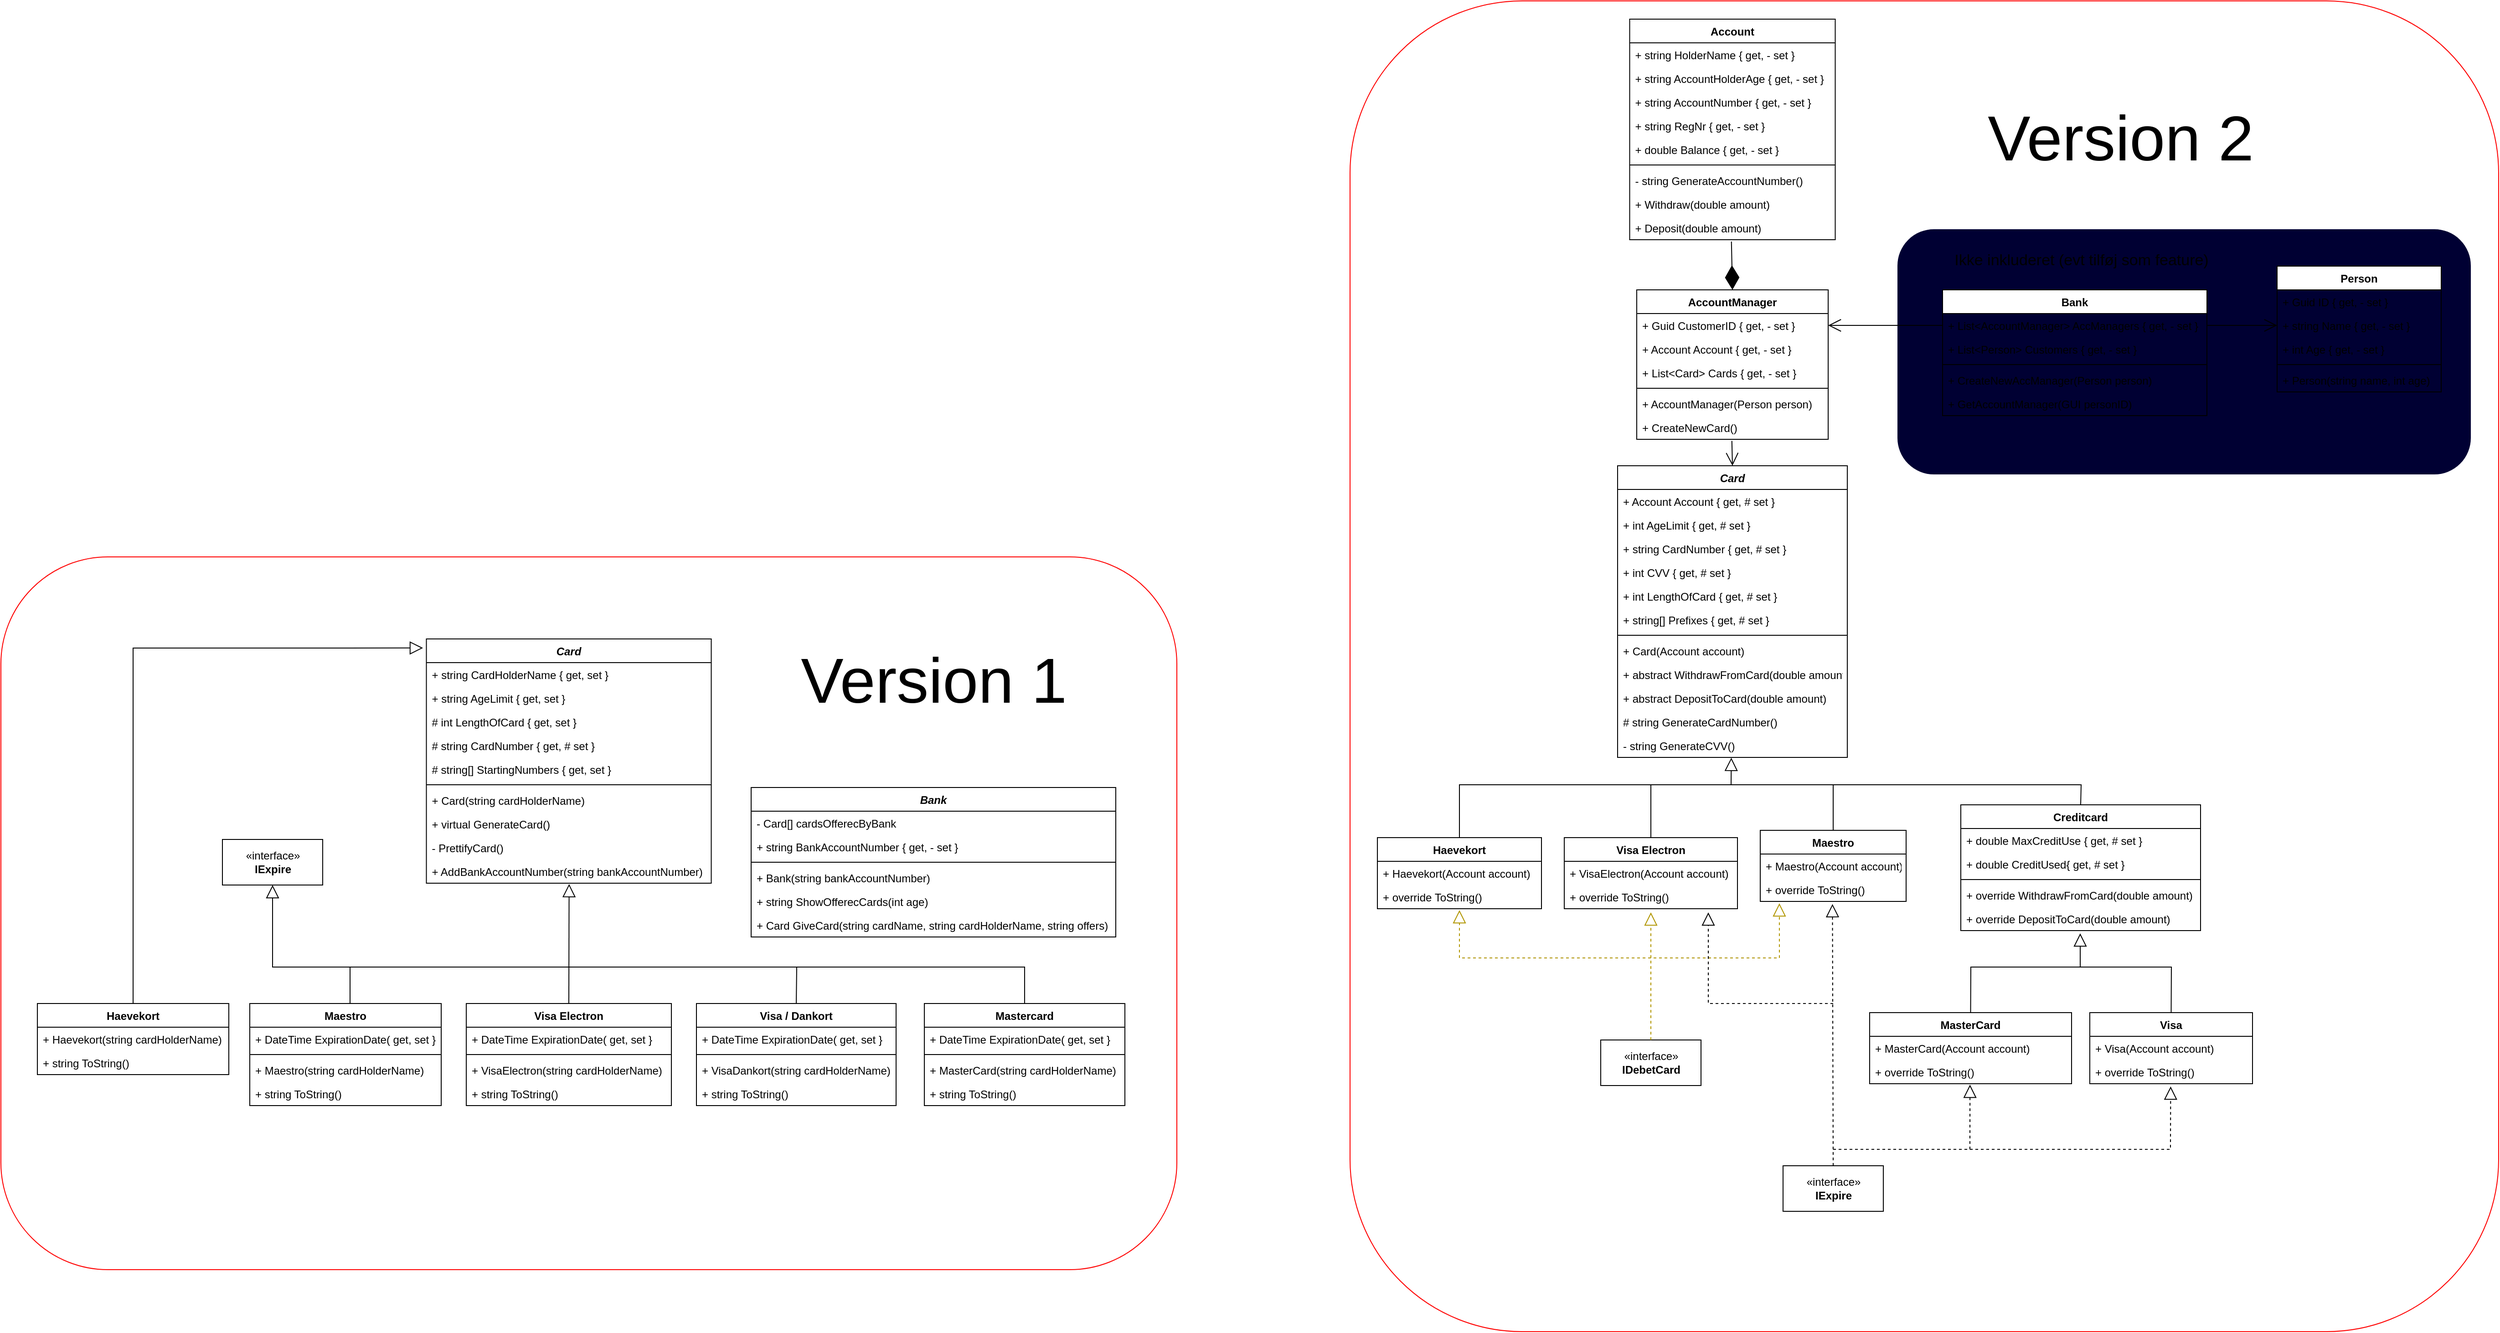 <mxfile version="15.8.7" type="device"><diagram id="qdO1Q-nCnVZaLCbtQlmv" name="Side-1"><mxGraphModel dx="1745" dy="1990" grid="1" gridSize="10" guides="1" tooltips="1" connect="1" arrows="1" fold="1" page="1" pageScale="1" pageWidth="827" pageHeight="1169" math="0" shadow="0"><root><mxCell id="0"/><mxCell id="1" parent="0"/><mxCell id="SiOH7HTJ4PQKirF2vY0I-71" value="" style="rounded=1;whiteSpace=wrap;html=1;fontSize=70;strokeColor=#FF0000;gradientColor=none;" parent="1" vertex="1"><mxGeometry x="-440" y="140" width="1290" height="782" as="geometry"/></mxCell><mxCell id="SiOH7HTJ4PQKirF2vY0I-69" value="" style="rounded=1;whiteSpace=wrap;html=1;strokeColor=#FF0000;" parent="1" vertex="1"><mxGeometry x="1040" y="-470" width="1260" height="1460" as="geometry"/></mxCell><mxCell id="SiOH7HTJ4PQKirF2vY0I-73" value="" style="rounded=1;whiteSpace=wrap;html=1;fontSize=70;strokeColor=#FFFFFF;gradientColor=none;fillColor=#000033;" parent="1" vertex="1"><mxGeometry x="1640" y="-220" width="630" height="270" as="geometry"/></mxCell><mxCell id="OU85OwIQrPigCDVQp7BB-1" value="Card" style="swimlane;fontStyle=3;align=center;verticalAlign=top;childLayout=stackLayout;horizontal=1;startSize=26;horizontalStack=0;resizeParent=1;resizeParentMax=0;resizeLast=0;collapsible=1;marginBottom=0;" parent="1" vertex="1"><mxGeometry x="26.75" y="230" width="312.5" height="268" as="geometry"/></mxCell><mxCell id="OU85OwIQrPigCDVQp7BB-2" value="+ string CardHolderName { get, set }" style="text;strokeColor=none;fillColor=none;align=left;verticalAlign=top;spacingLeft=4;spacingRight=4;overflow=hidden;rotatable=0;points=[[0,0.5],[1,0.5]];portConstraint=eastwest;" parent="OU85OwIQrPigCDVQp7BB-1" vertex="1"><mxGeometry y="26" width="312.5" height="26" as="geometry"/></mxCell><mxCell id="OU85OwIQrPigCDVQp7BB-47" value="+ string AgeLimit { get, set }" style="text;strokeColor=none;fillColor=none;align=left;verticalAlign=top;spacingLeft=4;spacingRight=4;overflow=hidden;rotatable=0;points=[[0,0.5],[1,0.5]];portConstraint=eastwest;" parent="OU85OwIQrPigCDVQp7BB-1" vertex="1"><mxGeometry y="52" width="312.5" height="26" as="geometry"/></mxCell><mxCell id="OU85OwIQrPigCDVQp7BB-48" value="# int LengthOfCard { get, set }" style="text;strokeColor=none;fillColor=none;align=left;verticalAlign=top;spacingLeft=4;spacingRight=4;overflow=hidden;rotatable=0;points=[[0,0.5],[1,0.5]];portConstraint=eastwest;" parent="OU85OwIQrPigCDVQp7BB-1" vertex="1"><mxGeometry y="78" width="312.5" height="26" as="geometry"/></mxCell><mxCell id="OU85OwIQrPigCDVQp7BB-53" value="# string CardNumber { get, # set }" style="text;strokeColor=none;fillColor=none;align=left;verticalAlign=top;spacingLeft=4;spacingRight=4;overflow=hidden;rotatable=0;points=[[0,0.5],[1,0.5]];portConstraint=eastwest;" parent="OU85OwIQrPigCDVQp7BB-1" vertex="1"><mxGeometry y="104" width="312.5" height="26" as="geometry"/></mxCell><mxCell id="OU85OwIQrPigCDVQp7BB-51" value="# string[] StartingNumbers { get, set }" style="text;strokeColor=none;fillColor=none;align=left;verticalAlign=top;spacingLeft=4;spacingRight=4;overflow=hidden;rotatable=0;points=[[0,0.5],[1,0.5]];portConstraint=eastwest;" parent="OU85OwIQrPigCDVQp7BB-1" vertex="1"><mxGeometry y="130" width="312.5" height="26" as="geometry"/></mxCell><mxCell id="OU85OwIQrPigCDVQp7BB-3" value="" style="line;strokeWidth=1;fillColor=none;align=left;verticalAlign=middle;spacingTop=-1;spacingLeft=3;spacingRight=3;rotatable=0;labelPosition=right;points=[];portConstraint=eastwest;" parent="OU85OwIQrPigCDVQp7BB-1" vertex="1"><mxGeometry y="156" width="312.5" height="8" as="geometry"/></mxCell><mxCell id="OU85OwIQrPigCDVQp7BB-4" value="+ Card(string cardHolderName)" style="text;strokeColor=none;fillColor=none;align=left;verticalAlign=top;spacingLeft=4;spacingRight=4;overflow=hidden;rotatable=0;points=[[0,0.5],[1,0.5]];portConstraint=eastwest;" parent="OU85OwIQrPigCDVQp7BB-1" vertex="1"><mxGeometry y="164" width="312.5" height="26" as="geometry"/></mxCell><mxCell id="OU85OwIQrPigCDVQp7BB-54" value="+ virtual GenerateCard()" style="text;strokeColor=none;fillColor=none;align=left;verticalAlign=top;spacingLeft=4;spacingRight=4;overflow=hidden;rotatable=0;points=[[0,0.5],[1,0.5]];portConstraint=eastwest;" parent="OU85OwIQrPigCDVQp7BB-1" vertex="1"><mxGeometry y="190" width="312.5" height="26" as="geometry"/></mxCell><mxCell id="OU85OwIQrPigCDVQp7BB-55" value="- PrettifyCard()" style="text;strokeColor=none;fillColor=none;align=left;verticalAlign=top;spacingLeft=4;spacingRight=4;overflow=hidden;rotatable=0;points=[[0,0.5],[1,0.5]];portConstraint=eastwest;" parent="OU85OwIQrPigCDVQp7BB-1" vertex="1"><mxGeometry y="216" width="312.5" height="26" as="geometry"/></mxCell><mxCell id="OU85OwIQrPigCDVQp7BB-56" value="+ AddBankAccountNumber(string bankAccountNumber)" style="text;strokeColor=none;fillColor=none;align=left;verticalAlign=top;spacingLeft=4;spacingRight=4;overflow=hidden;rotatable=0;points=[[0,0.5],[1,0.5]];portConstraint=eastwest;" parent="OU85OwIQrPigCDVQp7BB-1" vertex="1"><mxGeometry y="242" width="312.5" height="26" as="geometry"/></mxCell><mxCell id="OU85OwIQrPigCDVQp7BB-5" value="Haevekort" style="swimlane;fontStyle=1;align=center;verticalAlign=top;childLayout=stackLayout;horizontal=1;startSize=26;horizontalStack=0;resizeParent=1;resizeParentMax=0;resizeLast=0;collapsible=1;marginBottom=0;" parent="1" vertex="1"><mxGeometry x="-400" y="630" width="210" height="78" as="geometry"/></mxCell><mxCell id="LTgQkAbjufTSOqkpQD_3-2" value="+ Haevekort(string cardHolderName)" style="text;strokeColor=none;fillColor=none;align=left;verticalAlign=top;spacingLeft=4;spacingRight=4;overflow=hidden;rotatable=0;points=[[0,0.5],[1,0.5]];portConstraint=eastwest;" parent="OU85OwIQrPigCDVQp7BB-5" vertex="1"><mxGeometry y="26" width="210" height="26" as="geometry"/></mxCell><mxCell id="OU85OwIQrPigCDVQp7BB-8" value="+ string ToString()" style="text;strokeColor=none;fillColor=none;align=left;verticalAlign=top;spacingLeft=4;spacingRight=4;overflow=hidden;rotatable=0;points=[[0,0.5],[1,0.5]];portConstraint=eastwest;" parent="OU85OwIQrPigCDVQp7BB-5" vertex="1"><mxGeometry y="52" width="210" height="26" as="geometry"/></mxCell><mxCell id="OU85OwIQrPigCDVQp7BB-9" value="Maestro" style="swimlane;fontStyle=1;align=center;verticalAlign=top;childLayout=stackLayout;horizontal=1;startSize=26;horizontalStack=0;resizeParent=1;resizeParentMax=0;resizeLast=0;collapsible=1;marginBottom=0;" parent="1" vertex="1"><mxGeometry x="-167" y="630" width="210" height="112" as="geometry"/></mxCell><mxCell id="OU85OwIQrPigCDVQp7BB-10" value="+ DateTime ExpirationDate( get, set }" style="text;strokeColor=none;fillColor=none;align=left;verticalAlign=top;spacingLeft=4;spacingRight=4;overflow=hidden;rotatable=0;points=[[0,0.5],[1,0.5]];portConstraint=eastwest;" parent="OU85OwIQrPigCDVQp7BB-9" vertex="1"><mxGeometry y="26" width="210" height="26" as="geometry"/></mxCell><mxCell id="OU85OwIQrPigCDVQp7BB-11" value="" style="line;strokeWidth=1;fillColor=none;align=left;verticalAlign=middle;spacingTop=-1;spacingLeft=3;spacingRight=3;rotatable=0;labelPosition=right;points=[];portConstraint=eastwest;" parent="OU85OwIQrPigCDVQp7BB-9" vertex="1"><mxGeometry y="52" width="210" height="8" as="geometry"/></mxCell><mxCell id="OU85OwIQrPigCDVQp7BB-12" value="+ Maestro(string cardHolderName)" style="text;strokeColor=none;fillColor=none;align=left;verticalAlign=top;spacingLeft=4;spacingRight=4;overflow=hidden;rotatable=0;points=[[0,0.5],[1,0.5]];portConstraint=eastwest;" parent="OU85OwIQrPigCDVQp7BB-9" vertex="1"><mxGeometry y="60" width="210" height="26" as="geometry"/></mxCell><mxCell id="LTgQkAbjufTSOqkpQD_3-11" value="+ string ToString()" style="text;strokeColor=none;fillColor=none;align=left;verticalAlign=top;spacingLeft=4;spacingRight=4;overflow=hidden;rotatable=0;points=[[0,0.5],[1,0.5]];portConstraint=eastwest;" parent="OU85OwIQrPigCDVQp7BB-9" vertex="1"><mxGeometry y="86" width="210" height="26" as="geometry"/></mxCell><mxCell id="OU85OwIQrPigCDVQp7BB-13" value="Visa Electron" style="swimlane;fontStyle=1;align=center;verticalAlign=top;childLayout=stackLayout;horizontal=1;startSize=26;horizontalStack=0;resizeParent=1;resizeParentMax=0;resizeLast=0;collapsible=1;marginBottom=0;" parent="1" vertex="1"><mxGeometry x="70.5" y="630" width="225" height="112" as="geometry"/></mxCell><mxCell id="OU85OwIQrPigCDVQp7BB-14" value="+ DateTime ExpirationDate( get, set }" style="text;strokeColor=none;fillColor=none;align=left;verticalAlign=top;spacingLeft=4;spacingRight=4;overflow=hidden;rotatable=0;points=[[0,0.5],[1,0.5]];portConstraint=eastwest;" parent="OU85OwIQrPigCDVQp7BB-13" vertex="1"><mxGeometry y="26" width="225" height="26" as="geometry"/></mxCell><mxCell id="OU85OwIQrPigCDVQp7BB-15" value="" style="line;strokeWidth=1;fillColor=none;align=left;verticalAlign=middle;spacingTop=-1;spacingLeft=3;spacingRight=3;rotatable=0;labelPosition=right;points=[];portConstraint=eastwest;" parent="OU85OwIQrPigCDVQp7BB-13" vertex="1"><mxGeometry y="52" width="225" height="8" as="geometry"/></mxCell><mxCell id="OU85OwIQrPigCDVQp7BB-16" value="+ VisaElectron(string cardHolderName)" style="text;strokeColor=none;fillColor=none;align=left;verticalAlign=top;spacingLeft=4;spacingRight=4;overflow=hidden;rotatable=0;points=[[0,0.5],[1,0.5]];portConstraint=eastwest;" parent="OU85OwIQrPigCDVQp7BB-13" vertex="1"><mxGeometry y="60" width="225" height="26" as="geometry"/></mxCell><mxCell id="LTgQkAbjufTSOqkpQD_3-13" value="+ string ToString()" style="text;strokeColor=none;fillColor=none;align=left;verticalAlign=top;spacingLeft=4;spacingRight=4;overflow=hidden;rotatable=0;points=[[0,0.5],[1,0.5]];portConstraint=eastwest;" parent="OU85OwIQrPigCDVQp7BB-13" vertex="1"><mxGeometry y="86" width="225" height="26" as="geometry"/></mxCell><mxCell id="OU85OwIQrPigCDVQp7BB-17" value="Visa / Dankort" style="swimlane;fontStyle=1;align=center;verticalAlign=top;childLayout=stackLayout;horizontal=1;startSize=26;horizontalStack=0;resizeParent=1;resizeParentMax=0;resizeLast=0;collapsible=1;marginBottom=0;" parent="1" vertex="1"><mxGeometry x="323" y="630" width="219" height="112" as="geometry"/></mxCell><mxCell id="OU85OwIQrPigCDVQp7BB-18" value="+ DateTime ExpirationDate( get, set }" style="text;strokeColor=none;fillColor=none;align=left;verticalAlign=top;spacingLeft=4;spacingRight=4;overflow=hidden;rotatable=0;points=[[0,0.5],[1,0.5]];portConstraint=eastwest;" parent="OU85OwIQrPigCDVQp7BB-17" vertex="1"><mxGeometry y="26" width="219" height="26" as="geometry"/></mxCell><mxCell id="OU85OwIQrPigCDVQp7BB-19" value="" style="line;strokeWidth=1;fillColor=none;align=left;verticalAlign=middle;spacingTop=-1;spacingLeft=3;spacingRight=3;rotatable=0;labelPosition=right;points=[];portConstraint=eastwest;" parent="OU85OwIQrPigCDVQp7BB-17" vertex="1"><mxGeometry y="52" width="219" height="8" as="geometry"/></mxCell><mxCell id="OU85OwIQrPigCDVQp7BB-20" value="+ VisaDankort(string cardHolderName)" style="text;strokeColor=none;fillColor=none;align=left;verticalAlign=top;spacingLeft=4;spacingRight=4;overflow=hidden;rotatable=0;points=[[0,0.5],[1,0.5]];portConstraint=eastwest;" parent="OU85OwIQrPigCDVQp7BB-17" vertex="1"><mxGeometry y="60" width="219" height="26" as="geometry"/></mxCell><mxCell id="LTgQkAbjufTSOqkpQD_3-14" value="+ string ToString()" style="text;strokeColor=none;fillColor=none;align=left;verticalAlign=top;spacingLeft=4;spacingRight=4;overflow=hidden;rotatable=0;points=[[0,0.5],[1,0.5]];portConstraint=eastwest;" parent="OU85OwIQrPigCDVQp7BB-17" vertex="1"><mxGeometry y="86" width="219" height="26" as="geometry"/></mxCell><mxCell id="OU85OwIQrPigCDVQp7BB-21" value="Mastercard" style="swimlane;fontStyle=1;align=center;verticalAlign=top;childLayout=stackLayout;horizontal=1;startSize=26;horizontalStack=0;resizeParent=1;resizeParentMax=0;resizeLast=0;collapsible=1;marginBottom=0;" parent="1" vertex="1"><mxGeometry x="573" y="630" width="220" height="112" as="geometry"/></mxCell><mxCell id="OU85OwIQrPigCDVQp7BB-22" value="+ DateTime ExpirationDate( get, set }" style="text;strokeColor=none;fillColor=none;align=left;verticalAlign=top;spacingLeft=4;spacingRight=4;overflow=hidden;rotatable=0;points=[[0,0.5],[1,0.5]];portConstraint=eastwest;" parent="OU85OwIQrPigCDVQp7BB-21" vertex="1"><mxGeometry y="26" width="220" height="26" as="geometry"/></mxCell><mxCell id="OU85OwIQrPigCDVQp7BB-23" value="" style="line;strokeWidth=1;fillColor=none;align=left;verticalAlign=middle;spacingTop=-1;spacingLeft=3;spacingRight=3;rotatable=0;labelPosition=right;points=[];portConstraint=eastwest;" parent="OU85OwIQrPigCDVQp7BB-21" vertex="1"><mxGeometry y="52" width="220" height="8" as="geometry"/></mxCell><mxCell id="OU85OwIQrPigCDVQp7BB-24" value="+ MasterCard(string cardHolderName)" style="text;strokeColor=none;fillColor=none;align=left;verticalAlign=top;spacingLeft=4;spacingRight=4;overflow=hidden;rotatable=0;points=[[0,0.5],[1,0.5]];portConstraint=eastwest;" parent="OU85OwIQrPigCDVQp7BB-21" vertex="1"><mxGeometry y="60" width="220" height="26" as="geometry"/></mxCell><mxCell id="LTgQkAbjufTSOqkpQD_3-15" value="+ string ToString()" style="text;strokeColor=none;fillColor=none;align=left;verticalAlign=top;spacingLeft=4;spacingRight=4;overflow=hidden;rotatable=0;points=[[0,0.5],[1,0.5]];portConstraint=eastwest;" parent="OU85OwIQrPigCDVQp7BB-21" vertex="1"><mxGeometry y="86" width="220" height="26" as="geometry"/></mxCell><mxCell id="OU85OwIQrPigCDVQp7BB-26" value="" style="endArrow=block;endFill=0;endSize=12;html=1;rounded=0;entryX=0.501;entryY=1.032;entryDx=0;entryDy=0;entryPerimeter=0;exitX=0.5;exitY=0;exitDx=0;exitDy=0;" parent="1" source="OU85OwIQrPigCDVQp7BB-13" target="OU85OwIQrPigCDVQp7BB-56" edge="1"><mxGeometry width="160" relative="1" as="geometry"><mxPoint x="-277" y="590" as="sourcePoint"/><mxPoint x="-117" y="590" as="targetPoint"/></mxGeometry></mxCell><mxCell id="OU85OwIQrPigCDVQp7BB-27" value="" style="endArrow=none;html=1;rounded=0;entryX=0.5;entryY=0;entryDx=0;entryDy=0;" parent="1" target="OU85OwIQrPigCDVQp7BB-21" edge="1"><mxGeometry width="50" height="50" relative="1" as="geometry"><mxPoint x="-57" y="630" as="sourcePoint"/><mxPoint x="583" y="590" as="targetPoint"/><Array as="points"><mxPoint x="-57" y="590"/><mxPoint x="583" y="590"/><mxPoint x="683" y="590"/></Array></mxGeometry></mxCell><mxCell id="OU85OwIQrPigCDVQp7BB-29" value="" style="endArrow=none;html=1;rounded=0;exitX=0.5;exitY=0;exitDx=0;exitDy=0;" parent="1" source="OU85OwIQrPigCDVQp7BB-17" edge="1"><mxGeometry width="50" height="50" relative="1" as="geometry"><mxPoint x="424" y="600" as="sourcePoint"/><mxPoint x="433" y="590" as="targetPoint"/></mxGeometry></mxCell><mxCell id="OU85OwIQrPigCDVQp7BB-57" value="«interface»&lt;br&gt;&lt;b&gt;IExpire&lt;/b&gt;" style="html=1;" parent="1" vertex="1"><mxGeometry x="-197" y="450" width="110" height="50" as="geometry"/></mxCell><mxCell id="LTgQkAbjufTSOqkpQD_3-16" value="" style="endArrow=block;endFill=0;endSize=12;html=1;rounded=0;entryX=0.5;entryY=1;entryDx=0;entryDy=0;" parent="1" target="OU85OwIQrPigCDVQp7BB-57" edge="1"><mxGeometry width="160" relative="1" as="geometry"><mxPoint x="-57" y="590" as="sourcePoint"/><mxPoint x="-36.688" y="520.002" as="targetPoint"/><Array as="points"><mxPoint x="-142" y="590"/></Array></mxGeometry></mxCell><mxCell id="LTgQkAbjufTSOqkpQD_3-17" value="" style="endArrow=block;endFill=0;endSize=12;html=1;rounded=0;entryX=-0.012;entryY=0.037;entryDx=0;entryDy=0;entryPerimeter=0;exitX=0.5;exitY=0;exitDx=0;exitDy=0;" parent="1" source="OU85OwIQrPigCDVQp7BB-5" target="OU85OwIQrPigCDVQp7BB-1" edge="1"><mxGeometry width="160" relative="1" as="geometry"><mxPoint x="-112" y="450" as="sourcePoint"/><mxPoint x="-197" y="360" as="targetPoint"/><Array as="points"><mxPoint x="-295" y="240"/></Array></mxGeometry></mxCell><mxCell id="LTgQkAbjufTSOqkpQD_3-18" value="Bank" style="swimlane;fontStyle=3;align=center;verticalAlign=top;childLayout=stackLayout;horizontal=1;startSize=26;horizontalStack=0;resizeParent=1;resizeParentMax=0;resizeLast=0;collapsible=1;marginBottom=0;" parent="1" vertex="1"><mxGeometry x="383" y="393" width="400" height="164" as="geometry"/></mxCell><mxCell id="LTgQkAbjufTSOqkpQD_3-19" value="- Card[] cardsOfferecByBank" style="text;strokeColor=none;fillColor=none;align=left;verticalAlign=top;spacingLeft=4;spacingRight=4;overflow=hidden;rotatable=0;points=[[0,0.5],[1,0.5]];portConstraint=eastwest;" parent="LTgQkAbjufTSOqkpQD_3-18" vertex="1"><mxGeometry y="26" width="400" height="26" as="geometry"/></mxCell><mxCell id="LTgQkAbjufTSOqkpQD_3-23" value="+ string BankAccountNumber { get, - set }" style="text;strokeColor=none;fillColor=none;align=left;verticalAlign=top;spacingLeft=4;spacingRight=4;overflow=hidden;rotatable=0;points=[[0,0.5],[1,0.5]];portConstraint=eastwest;" parent="LTgQkAbjufTSOqkpQD_3-18" vertex="1"><mxGeometry y="52" width="400" height="26" as="geometry"/></mxCell><mxCell id="LTgQkAbjufTSOqkpQD_3-20" value="" style="line;strokeWidth=1;fillColor=none;align=left;verticalAlign=middle;spacingTop=-1;spacingLeft=3;spacingRight=3;rotatable=0;labelPosition=right;points=[];portConstraint=eastwest;" parent="LTgQkAbjufTSOqkpQD_3-18" vertex="1"><mxGeometry y="78" width="400" height="8" as="geometry"/></mxCell><mxCell id="LTgQkAbjufTSOqkpQD_3-21" value="+ Bank(string bankAccountNumber)" style="text;strokeColor=none;fillColor=none;align=left;verticalAlign=top;spacingLeft=4;spacingRight=4;overflow=hidden;rotatable=0;points=[[0,0.5],[1,0.5]];portConstraint=eastwest;" parent="LTgQkAbjufTSOqkpQD_3-18" vertex="1"><mxGeometry y="86" width="400" height="26" as="geometry"/></mxCell><mxCell id="LTgQkAbjufTSOqkpQD_3-26" value="+ string ShowOfferecCards(int age)" style="text;strokeColor=none;fillColor=none;align=left;verticalAlign=top;spacingLeft=4;spacingRight=4;overflow=hidden;rotatable=0;points=[[0,0.5],[1,0.5]];portConstraint=eastwest;" parent="LTgQkAbjufTSOqkpQD_3-18" vertex="1"><mxGeometry y="112" width="400" height="26" as="geometry"/></mxCell><mxCell id="LTgQkAbjufTSOqkpQD_3-27" value="+ Card GiveCard(string cardName, string cardHolderName, string offers)" style="text;strokeColor=none;fillColor=none;align=left;verticalAlign=top;spacingLeft=4;spacingRight=4;overflow=hidden;rotatable=0;points=[[0,0.5],[1,0.5]];portConstraint=eastwest;" parent="LTgQkAbjufTSOqkpQD_3-18" vertex="1"><mxGeometry y="138" width="400" height="26" as="geometry"/></mxCell><mxCell id="LTgQkAbjufTSOqkpQD_3-29" value="Account" style="swimlane;fontStyle=1;align=center;verticalAlign=top;childLayout=stackLayout;horizontal=1;startSize=26;horizontalStack=0;resizeParent=1;resizeParentMax=0;resizeLast=0;collapsible=1;marginBottom=0;" parent="1" vertex="1"><mxGeometry x="1346.75" y="-450" width="225.5" height="242" as="geometry"/></mxCell><mxCell id="LTgQkAbjufTSOqkpQD_3-30" value="+ string HolderName { get, - set }" style="text;strokeColor=none;fillColor=none;align=left;verticalAlign=top;spacingLeft=4;spacingRight=4;overflow=hidden;rotatable=0;points=[[0,0.5],[1,0.5]];portConstraint=eastwest;" parent="LTgQkAbjufTSOqkpQD_3-29" vertex="1"><mxGeometry y="26" width="225.5" height="26" as="geometry"/></mxCell><mxCell id="MLbF58fXpGInftkLVHy1-3" value="+ string AccountHolderAge { get, - set }" style="text;strokeColor=none;fillColor=none;align=left;verticalAlign=top;spacingLeft=4;spacingRight=4;overflow=hidden;rotatable=0;points=[[0,0.5],[1,0.5]];portConstraint=eastwest;" parent="LTgQkAbjufTSOqkpQD_3-29" vertex="1"><mxGeometry y="52" width="225.5" height="26" as="geometry"/></mxCell><mxCell id="SiOH7HTJ4PQKirF2vY0I-63" value="+ string AccountNumber { get, - set }" style="text;strokeColor=none;fillColor=none;align=left;verticalAlign=top;spacingLeft=4;spacingRight=4;overflow=hidden;rotatable=0;points=[[0,0.5],[1,0.5]];portConstraint=eastwest;" parent="LTgQkAbjufTSOqkpQD_3-29" vertex="1"><mxGeometry y="78" width="225.5" height="26" as="geometry"/></mxCell><mxCell id="LTgQkAbjufTSOqkpQD_3-34" value="+ string RegNr { get, - set }" style="text;strokeColor=none;fillColor=none;align=left;verticalAlign=top;spacingLeft=4;spacingRight=4;overflow=hidden;rotatable=0;points=[[0,0.5],[1,0.5]];portConstraint=eastwest;" parent="LTgQkAbjufTSOqkpQD_3-29" vertex="1"><mxGeometry y="104" width="225.5" height="26" as="geometry"/></mxCell><mxCell id="LTgQkAbjufTSOqkpQD_3-35" value="+ double Balance { get, - set }" style="text;strokeColor=none;fillColor=none;align=left;verticalAlign=top;spacingLeft=4;spacingRight=4;overflow=hidden;rotatable=0;points=[[0,0.5],[1,0.5]];portConstraint=eastwest;" parent="LTgQkAbjufTSOqkpQD_3-29" vertex="1"><mxGeometry y="130" width="225.5" height="26" as="geometry"/></mxCell><mxCell id="LTgQkAbjufTSOqkpQD_3-31" value="" style="line;strokeWidth=1;fillColor=none;align=left;verticalAlign=middle;spacingTop=-1;spacingLeft=3;spacingRight=3;rotatable=0;labelPosition=right;points=[];portConstraint=eastwest;" parent="LTgQkAbjufTSOqkpQD_3-29" vertex="1"><mxGeometry y="156" width="225.5" height="8" as="geometry"/></mxCell><mxCell id="uspViZthQBxwJprog3EL-3" value="- string GenerateAccountNumber()" style="text;strokeColor=none;fillColor=none;align=left;verticalAlign=top;spacingLeft=4;spacingRight=4;overflow=hidden;rotatable=0;points=[[0,0.5],[1,0.5]];portConstraint=eastwest;" vertex="1" parent="LTgQkAbjufTSOqkpQD_3-29"><mxGeometry y="164" width="225.5" height="26" as="geometry"/></mxCell><mxCell id="uspViZthQBxwJprog3EL-6" value="+ Withdraw(double amount)" style="text;strokeColor=none;fillColor=none;align=left;verticalAlign=top;spacingLeft=4;spacingRight=4;overflow=hidden;rotatable=0;points=[[0,0.5],[1,0.5]];portConstraint=eastwest;" vertex="1" parent="LTgQkAbjufTSOqkpQD_3-29"><mxGeometry y="190" width="225.5" height="26" as="geometry"/></mxCell><mxCell id="LTgQkAbjufTSOqkpQD_3-32" value="+ Deposit(double amount)" style="text;strokeColor=none;fillColor=none;align=left;verticalAlign=top;spacingLeft=4;spacingRight=4;overflow=hidden;rotatable=0;points=[[0,0.5],[1,0.5]];portConstraint=eastwest;" parent="LTgQkAbjufTSOqkpQD_3-29" vertex="1"><mxGeometry y="216" width="225.5" height="26" as="geometry"/></mxCell><mxCell id="LTgQkAbjufTSOqkpQD_3-36" value="AccountManager" style="swimlane;fontStyle=1;align=center;verticalAlign=top;childLayout=stackLayout;horizontal=1;startSize=26;horizontalStack=0;resizeParent=1;resizeParentMax=0;resizeLast=0;collapsible=1;marginBottom=0;" parent="1" vertex="1"><mxGeometry x="1354.5" y="-153" width="210" height="164" as="geometry"/></mxCell><mxCell id="LTgQkAbjufTSOqkpQD_3-51" value="+ Guid CustomerID { get, - set }" style="text;strokeColor=none;fillColor=none;align=left;verticalAlign=top;spacingLeft=4;spacingRight=4;overflow=hidden;rotatable=0;points=[[0,0.5],[1,0.5]];portConstraint=eastwest;" parent="LTgQkAbjufTSOqkpQD_3-36" vertex="1"><mxGeometry y="26" width="210" height="26" as="geometry"/></mxCell><mxCell id="LTgQkAbjufTSOqkpQD_3-37" value="+ Account Account { get, - set }" style="text;strokeColor=none;fillColor=none;align=left;verticalAlign=top;spacingLeft=4;spacingRight=4;overflow=hidden;rotatable=0;points=[[0,0.5],[1,0.5]];portConstraint=eastwest;" parent="LTgQkAbjufTSOqkpQD_3-36" vertex="1"><mxGeometry y="52" width="210" height="26" as="geometry"/></mxCell><mxCell id="LTgQkAbjufTSOqkpQD_3-41" value="+ List&lt;Card&gt; Cards { get, - set }" style="text;strokeColor=none;fillColor=none;align=left;verticalAlign=top;spacingLeft=4;spacingRight=4;overflow=hidden;rotatable=0;points=[[0,0.5],[1,0.5]];portConstraint=eastwest;" parent="LTgQkAbjufTSOqkpQD_3-36" vertex="1"><mxGeometry y="78" width="210" height="26" as="geometry"/></mxCell><mxCell id="LTgQkAbjufTSOqkpQD_3-38" value="" style="line;strokeWidth=1;fillColor=none;align=left;verticalAlign=middle;spacingTop=-1;spacingLeft=3;spacingRight=3;rotatable=0;labelPosition=right;points=[];portConstraint=eastwest;" parent="LTgQkAbjufTSOqkpQD_3-36" vertex="1"><mxGeometry y="104" width="210" height="8" as="geometry"/></mxCell><mxCell id="LTgQkAbjufTSOqkpQD_3-39" value="+ AccountManager(Person person)" style="text;strokeColor=none;fillColor=none;align=left;verticalAlign=top;spacingLeft=4;spacingRight=4;overflow=hidden;rotatable=0;points=[[0,0.5],[1,0.5]];portConstraint=eastwest;" parent="LTgQkAbjufTSOqkpQD_3-36" vertex="1"><mxGeometry y="112" width="210" height="26" as="geometry"/></mxCell><mxCell id="LTgQkAbjufTSOqkpQD_3-52" value="+ CreateNewCard()" style="text;strokeColor=none;fillColor=none;align=left;verticalAlign=top;spacingLeft=4;spacingRight=4;overflow=hidden;rotatable=0;points=[[0,0.5],[1,0.5]];portConstraint=eastwest;" parent="LTgQkAbjufTSOqkpQD_3-36" vertex="1"><mxGeometry y="138" width="210" height="26" as="geometry"/></mxCell><mxCell id="LTgQkAbjufTSOqkpQD_3-42" value="Person" style="swimlane;fontStyle=1;align=center;verticalAlign=top;childLayout=stackLayout;horizontal=1;startSize=26;horizontalStack=0;resizeParent=1;resizeParentMax=0;resizeLast=0;collapsible=1;marginBottom=0;" parent="1" vertex="1"><mxGeometry x="2057" y="-179" width="180" height="138" as="geometry"/></mxCell><mxCell id="LTgQkAbjufTSOqkpQD_3-43" value="+ Guid ID { get, - set }" style="text;strokeColor=none;fillColor=none;align=left;verticalAlign=top;spacingLeft=4;spacingRight=4;overflow=hidden;rotatable=0;points=[[0,0.5],[1,0.5]];portConstraint=eastwest;" parent="LTgQkAbjufTSOqkpQD_3-42" vertex="1"><mxGeometry y="26" width="180" height="26" as="geometry"/></mxCell><mxCell id="LTgQkAbjufTSOqkpQD_3-61" value="+ string Name { get, - set }" style="text;strokeColor=none;fillColor=none;align=left;verticalAlign=top;spacingLeft=4;spacingRight=4;overflow=hidden;rotatable=0;points=[[0,0.5],[1,0.5]];portConstraint=eastwest;" parent="LTgQkAbjufTSOqkpQD_3-42" vertex="1"><mxGeometry y="52" width="180" height="26" as="geometry"/></mxCell><mxCell id="LTgQkAbjufTSOqkpQD_3-62" value="+ int Age { get, - set }" style="text;strokeColor=none;fillColor=none;align=left;verticalAlign=top;spacingLeft=4;spacingRight=4;overflow=hidden;rotatable=0;points=[[0,0.5],[1,0.5]];portConstraint=eastwest;" parent="LTgQkAbjufTSOqkpQD_3-42" vertex="1"><mxGeometry y="78" width="180" height="26" as="geometry"/></mxCell><mxCell id="LTgQkAbjufTSOqkpQD_3-44" value="" style="line;strokeWidth=1;fillColor=none;align=left;verticalAlign=middle;spacingTop=-1;spacingLeft=3;spacingRight=3;rotatable=0;labelPosition=right;points=[];portConstraint=eastwest;" parent="LTgQkAbjufTSOqkpQD_3-42" vertex="1"><mxGeometry y="104" width="180" height="8" as="geometry"/></mxCell><mxCell id="LTgQkAbjufTSOqkpQD_3-45" value="+ Person(string name, int age)" style="text;strokeColor=none;fillColor=none;align=left;verticalAlign=top;spacingLeft=4;spacingRight=4;overflow=hidden;rotatable=0;points=[[0,0.5],[1,0.5]];portConstraint=eastwest;" parent="LTgQkAbjufTSOqkpQD_3-42" vertex="1"><mxGeometry y="112" width="180" height="26" as="geometry"/></mxCell><mxCell id="LTgQkAbjufTSOqkpQD_3-46" value="Bank" style="swimlane;fontStyle=1;align=center;verticalAlign=top;childLayout=stackLayout;horizontal=1;startSize=26;horizontalStack=0;resizeParent=1;resizeParentMax=0;resizeLast=0;collapsible=1;marginBottom=0;" parent="1" vertex="1"><mxGeometry x="1690" y="-153" width="290" height="138" as="geometry"/></mxCell><mxCell id="LTgQkAbjufTSOqkpQD_3-47" value="+ List&lt;AccountManager&gt; AccManagers { get, - set }" style="text;strokeColor=none;fillColor=none;align=left;verticalAlign=top;spacingLeft=4;spacingRight=4;overflow=hidden;rotatable=0;points=[[0,0.5],[1,0.5]];portConstraint=eastwest;" parent="LTgQkAbjufTSOqkpQD_3-46" vertex="1"><mxGeometry y="26" width="290" height="26" as="geometry"/></mxCell><mxCell id="SiOH7HTJ4PQKirF2vY0I-2" value="+ List&lt;Person&gt; Customers { get, - set }" style="text;strokeColor=none;fillColor=none;align=left;verticalAlign=top;spacingLeft=4;spacingRight=4;overflow=hidden;rotatable=0;points=[[0,0.5],[1,0.5]];portConstraint=eastwest;" parent="LTgQkAbjufTSOqkpQD_3-46" vertex="1"><mxGeometry y="52" width="290" height="26" as="geometry"/></mxCell><mxCell id="LTgQkAbjufTSOqkpQD_3-48" value="" style="line;strokeWidth=1;fillColor=none;align=left;verticalAlign=middle;spacingTop=-1;spacingLeft=3;spacingRight=3;rotatable=0;labelPosition=right;points=[];portConstraint=eastwest;" parent="LTgQkAbjufTSOqkpQD_3-46" vertex="1"><mxGeometry y="78" width="290" height="8" as="geometry"/></mxCell><mxCell id="LTgQkAbjufTSOqkpQD_3-49" value="+ CreateNewAccManager(Person person)" style="text;strokeColor=none;fillColor=none;align=left;verticalAlign=top;spacingLeft=4;spacingRight=4;overflow=hidden;rotatable=0;points=[[0,0.5],[1,0.5]];portConstraint=eastwest;" parent="LTgQkAbjufTSOqkpQD_3-46" vertex="1"><mxGeometry y="86" width="290" height="26" as="geometry"/></mxCell><mxCell id="LTgQkAbjufTSOqkpQD_3-60" value="+ GetAccountManager(GUI personID)" style="text;strokeColor=none;fillColor=none;align=left;verticalAlign=top;spacingLeft=4;spacingRight=4;overflow=hidden;rotatable=0;points=[[0,0.5],[1,0.5]];portConstraint=eastwest;" parent="LTgQkAbjufTSOqkpQD_3-46" vertex="1"><mxGeometry y="112" width="290" height="26" as="geometry"/></mxCell><mxCell id="LTgQkAbjufTSOqkpQD_3-55" value="" style="endArrow=diamondThin;endFill=1;endSize=24;html=1;rounded=0;entryX=0.5;entryY=0;entryDx=0;entryDy=0;exitX=0.495;exitY=1.077;exitDx=0;exitDy=0;exitPerimeter=0;" parent="1" source="LTgQkAbjufTSOqkpQD_3-32" target="LTgQkAbjufTSOqkpQD_3-36" edge="1"><mxGeometry width="160" relative="1" as="geometry"><mxPoint x="1460" y="-230" as="sourcePoint"/><mxPoint x="1517" y="-190" as="targetPoint"/></mxGeometry></mxCell><mxCell id="F8uHsYD3L3N89Sm515Ra-1" value="" style="endArrow=open;endFill=1;endSize=12;html=1;rounded=0;entryX=0;entryY=0.5;entryDx=0;entryDy=0;exitX=1;exitY=0.5;exitDx=0;exitDy=0;" parent="1" source="LTgQkAbjufTSOqkpQD_3-47" target="LTgQkAbjufTSOqkpQD_3-61" edge="1"><mxGeometry width="160" relative="1" as="geometry"><mxPoint x="1807" y="-10" as="sourcePoint"/><mxPoint x="1967" y="-10" as="targetPoint"/></mxGeometry></mxCell><mxCell id="F8uHsYD3L3N89Sm515Ra-2" value="" style="endArrow=open;endFill=1;endSize=12;html=1;rounded=0;exitX=0;exitY=0.5;exitDx=0;exitDy=0;entryX=1;entryY=0.5;entryDx=0;entryDy=0;" parent="1" source="LTgQkAbjufTSOqkpQD_3-47" target="LTgQkAbjufTSOqkpQD_3-51" edge="1"><mxGeometry width="160" relative="1" as="geometry"><mxPoint x="1597" y="120" as="sourcePoint"/><mxPoint x="1757" y="120" as="targetPoint"/></mxGeometry></mxCell><mxCell id="F8uHsYD3L3N89Sm515Ra-3" value="Card" style="swimlane;fontStyle=3;align=center;verticalAlign=top;childLayout=stackLayout;horizontal=1;startSize=26;horizontalStack=0;resizeParent=1;resizeParentMax=0;resizeLast=0;collapsible=1;marginBottom=0;" parent="1" vertex="1"><mxGeometry x="1333.5" y="40" width="252" height="320" as="geometry"/></mxCell><mxCell id="MLbF58fXpGInftkLVHy1-4" value="+ Account Account { get, # set }" style="text;strokeColor=none;fillColor=none;align=left;verticalAlign=top;spacingLeft=4;spacingRight=4;overflow=hidden;rotatable=0;points=[[0,0.5],[1,0.5]];portConstraint=eastwest;" parent="F8uHsYD3L3N89Sm515Ra-3" vertex="1"><mxGeometry y="26" width="252" height="26" as="geometry"/></mxCell><mxCell id="SiOH7HTJ4PQKirF2vY0I-47" value="+ int AgeLimit { get, # set }" style="text;strokeColor=none;fillColor=none;align=left;verticalAlign=top;spacingLeft=4;spacingRight=4;overflow=hidden;rotatable=0;points=[[0,0.5],[1,0.5]];portConstraint=eastwest;" parent="F8uHsYD3L3N89Sm515Ra-3" vertex="1"><mxGeometry y="52" width="252" height="26" as="geometry"/></mxCell><mxCell id="SiOH7HTJ4PQKirF2vY0I-45" value="+ string CardNumber { get, # set }" style="text;strokeColor=none;fillColor=none;align=left;verticalAlign=top;spacingLeft=4;spacingRight=4;overflow=hidden;rotatable=0;points=[[0,0.5],[1,0.5]];portConstraint=eastwest;" parent="F8uHsYD3L3N89Sm515Ra-3" vertex="1"><mxGeometry y="78" width="252" height="26" as="geometry"/></mxCell><mxCell id="SiOH7HTJ4PQKirF2vY0I-46" value="+ int CVV { get, # set }" style="text;strokeColor=none;fillColor=none;align=left;verticalAlign=top;spacingLeft=4;spacingRight=4;overflow=hidden;rotatable=0;points=[[0,0.5],[1,0.5]];portConstraint=eastwest;" parent="F8uHsYD3L3N89Sm515Ra-3" vertex="1"><mxGeometry y="104" width="252" height="26" as="geometry"/></mxCell><mxCell id="SiOH7HTJ4PQKirF2vY0I-60" value="+ int LengthOfCard { get, # set }" style="text;strokeColor=none;fillColor=none;align=left;verticalAlign=top;spacingLeft=4;spacingRight=4;overflow=hidden;rotatable=0;points=[[0,0.5],[1,0.5]];portConstraint=eastwest;" parent="F8uHsYD3L3N89Sm515Ra-3" vertex="1"><mxGeometry y="130" width="252" height="26" as="geometry"/></mxCell><mxCell id="SiOH7HTJ4PQKirF2vY0I-62" value="+ string[] Prefixes { get, # set }" style="text;strokeColor=none;fillColor=none;align=left;verticalAlign=top;spacingLeft=4;spacingRight=4;overflow=hidden;rotatable=0;points=[[0,0.5],[1,0.5]];portConstraint=eastwest;" parent="F8uHsYD3L3N89Sm515Ra-3" vertex="1"><mxGeometry y="156" width="252" height="26" as="geometry"/></mxCell><mxCell id="F8uHsYD3L3N89Sm515Ra-5" value="" style="line;strokeWidth=1;fillColor=none;align=left;verticalAlign=middle;spacingTop=-1;spacingLeft=3;spacingRight=3;rotatable=0;labelPosition=right;points=[];portConstraint=eastwest;" parent="F8uHsYD3L3N89Sm515Ra-3" vertex="1"><mxGeometry y="182" width="252" height="8" as="geometry"/></mxCell><mxCell id="F8uHsYD3L3N89Sm515Ra-6" value="+ Card(Account account)" style="text;strokeColor=none;fillColor=none;align=left;verticalAlign=top;spacingLeft=4;spacingRight=4;overflow=hidden;rotatable=0;points=[[0,0.5],[1,0.5]];portConstraint=eastwest;" parent="F8uHsYD3L3N89Sm515Ra-3" vertex="1"><mxGeometry y="190" width="252" height="26" as="geometry"/></mxCell><mxCell id="SiOH7HTJ4PQKirF2vY0I-33" value="+ abstract WithdrawFromCard(double amount)" style="text;strokeColor=none;fillColor=none;align=left;verticalAlign=top;spacingLeft=4;spacingRight=4;overflow=hidden;rotatable=0;points=[[0,0.5],[1,0.5]];portConstraint=eastwest;" parent="F8uHsYD3L3N89Sm515Ra-3" vertex="1"><mxGeometry y="216" width="252" height="26" as="geometry"/></mxCell><mxCell id="SiOH7HTJ4PQKirF2vY0I-34" value="+ abstract DepositToCard(double amount)" style="text;strokeColor=none;fillColor=none;align=left;verticalAlign=top;spacingLeft=4;spacingRight=4;overflow=hidden;rotatable=0;points=[[0,0.5],[1,0.5]];portConstraint=eastwest;" parent="F8uHsYD3L3N89Sm515Ra-3" vertex="1"><mxGeometry y="242" width="252" height="26" as="geometry"/></mxCell><mxCell id="SiOH7HTJ4PQKirF2vY0I-58" value="# string GenerateCardNumber()" style="text;strokeColor=none;fillColor=none;align=left;verticalAlign=top;spacingLeft=4;spacingRight=4;overflow=hidden;rotatable=0;points=[[0,0.5],[1,0.5]];portConstraint=eastwest;" parent="F8uHsYD3L3N89Sm515Ra-3" vertex="1"><mxGeometry y="268" width="252" height="26" as="geometry"/></mxCell><mxCell id="SiOH7HTJ4PQKirF2vY0I-61" value="- string GenerateCVV()" style="text;strokeColor=none;fillColor=none;align=left;verticalAlign=top;spacingLeft=4;spacingRight=4;overflow=hidden;rotatable=0;points=[[0,0.5],[1,0.5]];portConstraint=eastwest;" parent="F8uHsYD3L3N89Sm515Ra-3" vertex="1"><mxGeometry y="294" width="252" height="26" as="geometry"/></mxCell><mxCell id="F8uHsYD3L3N89Sm515Ra-7" value="«interface»&lt;br&gt;&lt;b&gt;IExpire&lt;/b&gt;" style="html=1;" parent="1" vertex="1"><mxGeometry x="1515" y="808" width="110" height="50" as="geometry"/></mxCell><mxCell id="SiOH7HTJ4PQKirF2vY0I-4" value="Haevekort" style="swimlane;fontStyle=1;align=center;verticalAlign=top;childLayout=stackLayout;horizontal=1;startSize=26;horizontalStack=0;resizeParent=1;resizeParentMax=0;resizeLast=0;collapsible=1;marginBottom=0;" parent="1" vertex="1"><mxGeometry x="1070" y="448" width="180" height="78" as="geometry"/></mxCell><mxCell id="SiOH7HTJ4PQKirF2vY0I-7" value="+ Haevekort(Account account)" style="text;strokeColor=none;fillColor=none;align=left;verticalAlign=top;spacingLeft=4;spacingRight=4;overflow=hidden;rotatable=0;points=[[0,0.5],[1,0.5]];portConstraint=eastwest;" parent="SiOH7HTJ4PQKirF2vY0I-4" vertex="1"><mxGeometry y="26" width="180" height="26" as="geometry"/></mxCell><mxCell id="SiOH7HTJ4PQKirF2vY0I-66" value="+ override ToString()" style="text;strokeColor=none;fillColor=none;align=left;verticalAlign=top;spacingLeft=4;spacingRight=4;overflow=hidden;rotatable=0;points=[[0,0.5],[1,0.5]];portConstraint=eastwest;" parent="SiOH7HTJ4PQKirF2vY0I-4" vertex="1"><mxGeometry y="52" width="180" height="26" as="geometry"/></mxCell><mxCell id="SiOH7HTJ4PQKirF2vY0I-8" value="Visa" style="swimlane;fontStyle=1;align=center;verticalAlign=top;childLayout=stackLayout;horizontal=1;startSize=26;horizontalStack=0;resizeParent=1;resizeParentMax=0;resizeLast=0;collapsible=1;marginBottom=0;" parent="1" vertex="1"><mxGeometry x="1851.5" y="640" width="178.5" height="78" as="geometry"/></mxCell><mxCell id="SiOH7HTJ4PQKirF2vY0I-11" value="+ Visa(Account account) " style="text;strokeColor=none;fillColor=none;align=left;verticalAlign=top;spacingLeft=4;spacingRight=4;overflow=hidden;rotatable=0;points=[[0,0.5],[1,0.5]];portConstraint=eastwest;" parent="SiOH7HTJ4PQKirF2vY0I-8" vertex="1"><mxGeometry y="26" width="178.5" height="26" as="geometry"/></mxCell><mxCell id="SiOH7HTJ4PQKirF2vY0I-56" value="+ override ToString()" style="text;strokeColor=none;fillColor=none;align=left;verticalAlign=top;spacingLeft=4;spacingRight=4;overflow=hidden;rotatable=0;points=[[0,0.5],[1,0.5]];portConstraint=eastwest;" parent="SiOH7HTJ4PQKirF2vY0I-8" vertex="1"><mxGeometry y="52" width="178.5" height="26" as="geometry"/></mxCell><mxCell id="SiOH7HTJ4PQKirF2vY0I-12" value="MasterCard" style="swimlane;fontStyle=1;align=center;verticalAlign=top;childLayout=stackLayout;horizontal=1;startSize=26;horizontalStack=0;resizeParent=1;resizeParentMax=0;resizeLast=0;collapsible=1;marginBottom=0;" parent="1" vertex="1"><mxGeometry x="1610" y="640" width="221.5" height="78" as="geometry"/></mxCell><mxCell id="SiOH7HTJ4PQKirF2vY0I-15" value="+ MasterCard(Account account) " style="text;strokeColor=none;fillColor=none;align=left;verticalAlign=top;spacingLeft=4;spacingRight=4;overflow=hidden;rotatable=0;points=[[0,0.5],[1,0.5]];portConstraint=eastwest;" parent="SiOH7HTJ4PQKirF2vY0I-12" vertex="1"><mxGeometry y="26" width="221.5" height="26" as="geometry"/></mxCell><mxCell id="SiOH7HTJ4PQKirF2vY0I-57" value="+ override ToString()" style="text;strokeColor=none;fillColor=none;align=left;verticalAlign=top;spacingLeft=4;spacingRight=4;overflow=hidden;rotatable=0;points=[[0,0.5],[1,0.5]];portConstraint=eastwest;" parent="SiOH7HTJ4PQKirF2vY0I-12" vertex="1"><mxGeometry y="52" width="221.5" height="26" as="geometry"/></mxCell><mxCell id="SiOH7HTJ4PQKirF2vY0I-16" value="Maestro" style="swimlane;fontStyle=1;align=center;verticalAlign=top;childLayout=stackLayout;horizontal=1;startSize=26;horizontalStack=0;resizeParent=1;resizeParentMax=0;resizeLast=0;collapsible=1;marginBottom=0;" parent="1" vertex="1"><mxGeometry x="1490" y="440" width="160" height="78" as="geometry"/></mxCell><mxCell id="SiOH7HTJ4PQKirF2vY0I-19" value="+ Maestro(Account account)" style="text;strokeColor=none;fillColor=none;align=left;verticalAlign=top;spacingLeft=4;spacingRight=4;overflow=hidden;rotatable=0;points=[[0,0.5],[1,0.5]];portConstraint=eastwest;" parent="SiOH7HTJ4PQKirF2vY0I-16" vertex="1"><mxGeometry y="26" width="160" height="26" as="geometry"/></mxCell><mxCell id="SiOH7HTJ4PQKirF2vY0I-68" value="+ override ToString()" style="text;strokeColor=none;fillColor=none;align=left;verticalAlign=top;spacingLeft=4;spacingRight=4;overflow=hidden;rotatable=0;points=[[0,0.5],[1,0.5]];portConstraint=eastwest;" parent="SiOH7HTJ4PQKirF2vY0I-16" vertex="1"><mxGeometry y="52" width="160" height="26" as="geometry"/></mxCell><mxCell id="SiOH7HTJ4PQKirF2vY0I-20" value="Visa Electron" style="swimlane;fontStyle=1;align=center;verticalAlign=top;childLayout=stackLayout;horizontal=1;startSize=26;horizontalStack=0;resizeParent=1;resizeParentMax=0;resizeLast=0;collapsible=1;marginBottom=0;" parent="1" vertex="1"><mxGeometry x="1275" y="448" width="190" height="78" as="geometry"/></mxCell><mxCell id="SiOH7HTJ4PQKirF2vY0I-23" value="+ VisaElectron(Account account)" style="text;strokeColor=none;fillColor=none;align=left;verticalAlign=top;spacingLeft=4;spacingRight=4;overflow=hidden;rotatable=0;points=[[0,0.5],[1,0.5]];portConstraint=eastwest;" parent="SiOH7HTJ4PQKirF2vY0I-20" vertex="1"><mxGeometry y="26" width="190" height="26" as="geometry"/></mxCell><mxCell id="SiOH7HTJ4PQKirF2vY0I-67" value="+ override ToString()" style="text;strokeColor=none;fillColor=none;align=left;verticalAlign=top;spacingLeft=4;spacingRight=4;overflow=hidden;rotatable=0;points=[[0,0.5],[1,0.5]];portConstraint=eastwest;" parent="SiOH7HTJ4PQKirF2vY0I-20" vertex="1"><mxGeometry y="52" width="190" height="26" as="geometry"/></mxCell><mxCell id="SiOH7HTJ4PQKirF2vY0I-28" value="Creditcard" style="swimlane;fontStyle=1;align=center;verticalAlign=top;childLayout=stackLayout;horizontal=1;startSize=26;horizontalStack=0;resizeParent=1;resizeParentMax=0;resizeLast=0;collapsible=1;marginBottom=0;" parent="1" vertex="1"><mxGeometry x="1710" y="412" width="263" height="138" as="geometry"/></mxCell><mxCell id="SiOH7HTJ4PQKirF2vY0I-29" value="+ double MaxCreditUse { get, # set }" style="text;strokeColor=none;fillColor=none;align=left;verticalAlign=top;spacingLeft=4;spacingRight=4;overflow=hidden;rotatable=0;points=[[0,0.5],[1,0.5]];portConstraint=eastwest;" parent="SiOH7HTJ4PQKirF2vY0I-28" vertex="1"><mxGeometry y="26" width="263" height="26" as="geometry"/></mxCell><mxCell id="SiOH7HTJ4PQKirF2vY0I-35" value="+ double CreditUsed{ get, # set }" style="text;strokeColor=none;fillColor=none;align=left;verticalAlign=top;spacingLeft=4;spacingRight=4;overflow=hidden;rotatable=0;points=[[0,0.5],[1,0.5]];portConstraint=eastwest;" parent="SiOH7HTJ4PQKirF2vY0I-28" vertex="1"><mxGeometry y="52" width="263" height="26" as="geometry"/></mxCell><mxCell id="SiOH7HTJ4PQKirF2vY0I-30" value="" style="line;strokeWidth=1;fillColor=none;align=left;verticalAlign=middle;spacingTop=-1;spacingLeft=3;spacingRight=3;rotatable=0;labelPosition=right;points=[];portConstraint=eastwest;" parent="SiOH7HTJ4PQKirF2vY0I-28" vertex="1"><mxGeometry y="78" width="263" height="8" as="geometry"/></mxCell><mxCell id="SiOH7HTJ4PQKirF2vY0I-31" value="+ override WithdrawFromCard(double amount)" style="text;strokeColor=none;fillColor=none;align=left;verticalAlign=top;spacingLeft=4;spacingRight=4;overflow=hidden;rotatable=0;points=[[0,0.5],[1,0.5]];portConstraint=eastwest;" parent="SiOH7HTJ4PQKirF2vY0I-28" vertex="1"><mxGeometry y="86" width="263" height="26" as="geometry"/></mxCell><mxCell id="SiOH7HTJ4PQKirF2vY0I-36" value="+ override DepositToCard(double amount)" style="text;strokeColor=none;fillColor=none;align=left;verticalAlign=top;spacingLeft=4;spacingRight=4;overflow=hidden;rotatable=0;points=[[0,0.5],[1,0.5]];portConstraint=eastwest;" parent="SiOH7HTJ4PQKirF2vY0I-28" vertex="1"><mxGeometry y="112" width="263" height="26" as="geometry"/></mxCell><mxCell id="SiOH7HTJ4PQKirF2vY0I-32" value="«interface»&lt;br&gt;&lt;b&gt;IDebetCard&lt;/b&gt;" style="html=1;" parent="1" vertex="1"><mxGeometry x="1315" y="670" width="110" height="50" as="geometry"/></mxCell><mxCell id="SiOH7HTJ4PQKirF2vY0I-37" value="" style="endArrow=block;endFill=0;endSize=12;html=1;rounded=0;entryX=0.495;entryY=1.013;entryDx=0;entryDy=0;entryPerimeter=0;" parent="1" target="SiOH7HTJ4PQKirF2vY0I-61" edge="1"><mxGeometry width="160" relative="1" as="geometry"><mxPoint x="1458" y="390" as="sourcePoint"/><mxPoint x="1458" y="340" as="targetPoint"/></mxGeometry></mxCell><mxCell id="SiOH7HTJ4PQKirF2vY0I-38" value="" style="endArrow=none;html=1;rounded=0;exitX=0.5;exitY=0;exitDx=0;exitDy=0;entryX=0.5;entryY=0;entryDx=0;entryDy=0;" parent="1" source="SiOH7HTJ4PQKirF2vY0I-4" target="SiOH7HTJ4PQKirF2vY0I-28" edge="1"><mxGeometry width="50" height="50" relative="1" as="geometry"><mxPoint x="1170" y="380" as="sourcePoint"/><mxPoint x="1770" y="380" as="targetPoint"/><Array as="points"><mxPoint x="1160" y="390"/><mxPoint x="1842" y="390"/></Array></mxGeometry></mxCell><mxCell id="SiOH7HTJ4PQKirF2vY0I-39" value="" style="endArrow=none;html=1;rounded=0;exitX=0.5;exitY=0;exitDx=0;exitDy=0;" parent="1" source="SiOH7HTJ4PQKirF2vY0I-20" edge="1"><mxGeometry width="50" height="50" relative="1" as="geometry"><mxPoint x="1380" y="450" as="sourcePoint"/><mxPoint x="1370" y="390" as="targetPoint"/></mxGeometry></mxCell><mxCell id="SiOH7HTJ4PQKirF2vY0I-40" value="" style="endArrow=none;html=1;rounded=0;exitX=0.5;exitY=0;exitDx=0;exitDy=0;" parent="1" source="SiOH7HTJ4PQKirF2vY0I-16" edge="1"><mxGeometry width="50" height="50" relative="1" as="geometry"><mxPoint x="1580" y="410" as="sourcePoint"/><mxPoint x="1570" y="390" as="targetPoint"/></mxGeometry></mxCell><mxCell id="SiOH7HTJ4PQKirF2vY0I-42" value="" style="endArrow=block;endFill=0;endSize=12;html=1;rounded=0;entryX=0.498;entryY=1.115;entryDx=0;entryDy=0;entryPerimeter=0;" parent="1" target="SiOH7HTJ4PQKirF2vY0I-36" edge="1"><mxGeometry width="160" relative="1" as="geometry"><mxPoint x="1841" y="590" as="sourcePoint"/><mxPoint x="1830.054" y="560.004" as="targetPoint"/></mxGeometry></mxCell><mxCell id="SiOH7HTJ4PQKirF2vY0I-44" value="" style="endArrow=none;html=1;rounded=0;entryX=0.5;entryY=0;entryDx=0;entryDy=0;exitX=0.5;exitY=0;exitDx=0;exitDy=0;" parent="1" source="SiOH7HTJ4PQKirF2vY0I-12" target="SiOH7HTJ4PQKirF2vY0I-8" edge="1"><mxGeometry width="50" height="50" relative="1" as="geometry"><mxPoint x="1761.5" y="590" as="sourcePoint"/><mxPoint x="1861.5" y="590" as="targetPoint"/><Array as="points"><mxPoint x="1721" y="590"/><mxPoint x="1941" y="590"/></Array></mxGeometry></mxCell><mxCell id="SiOH7HTJ4PQKirF2vY0I-48" value="" style="endArrow=block;dashed=1;endFill=0;endSize=12;html=1;rounded=0;exitX=0.5;exitY=0;exitDx=0;exitDy=0;fillColor=#e3c800;strokeColor=#B09500;entryX=0.5;entryY=1.154;entryDx=0;entryDy=0;entryPerimeter=0;" parent="1" source="SiOH7HTJ4PQKirF2vY0I-32" target="SiOH7HTJ4PQKirF2vY0I-67" edge="1"><mxGeometry width="160" relative="1" as="geometry"><mxPoint x="1340" y="610" as="sourcePoint"/><mxPoint x="1370" y="540" as="targetPoint"/></mxGeometry></mxCell><mxCell id="SiOH7HTJ4PQKirF2vY0I-49" value="" style="endArrow=block;dashed=1;endFill=0;endSize=12;html=1;rounded=0;fillColor=#e3c800;strokeColor=#B09500;entryX=0.131;entryY=1.077;entryDx=0;entryDy=0;entryPerimeter=0;" parent="1" target="SiOH7HTJ4PQKirF2vY0I-68" edge="1"><mxGeometry width="160" relative="1" as="geometry"><mxPoint x="1367" y="580" as="sourcePoint"/><mxPoint x="1511" y="540" as="targetPoint"/><Array as="points"><mxPoint x="1511" y="580"/></Array></mxGeometry></mxCell><mxCell id="SiOH7HTJ4PQKirF2vY0I-51" value="" style="endArrow=block;dashed=1;endFill=0;endSize=12;html=1;rounded=0;fillColor=#e3c800;strokeColor=#B09500;entryX=0.5;entryY=1.058;entryDx=0;entryDy=0;entryPerimeter=0;" parent="1" target="SiOH7HTJ4PQKirF2vY0I-66" edge="1"><mxGeometry width="160" relative="1" as="geometry"><mxPoint x="1370" y="580" as="sourcePoint"/><mxPoint x="1170" y="540" as="targetPoint"/><Array as="points"><mxPoint x="1160" y="580"/></Array></mxGeometry></mxCell><mxCell id="SiOH7HTJ4PQKirF2vY0I-52" value="" style="endArrow=block;dashed=1;endFill=0;endSize=12;html=1;rounded=0;exitX=0.5;exitY=0;exitDx=0;exitDy=0;entryX=0.495;entryY=1.109;entryDx=0;entryDy=0;entryPerimeter=0;" parent="1" source="F8uHsYD3L3N89Sm515Ra-7" target="SiOH7HTJ4PQKirF2vY0I-68" edge="1"><mxGeometry width="160" relative="1" as="geometry"><mxPoint x="1530" y="610" as="sourcePoint"/><mxPoint x="1570" y="550" as="targetPoint"/></mxGeometry></mxCell><mxCell id="SiOH7HTJ4PQKirF2vY0I-53" value="" style="endArrow=block;dashed=1;endFill=0;endSize=12;html=1;rounded=0;" parent="1" edge="1"><mxGeometry width="160" relative="1" as="geometry"><mxPoint x="1570" y="630" as="sourcePoint"/><mxPoint x="1433" y="530" as="targetPoint"/><Array as="points"><mxPoint x="1433" y="630"/></Array></mxGeometry></mxCell><mxCell id="SiOH7HTJ4PQKirF2vY0I-54" value="" style="endArrow=block;dashed=1;endFill=0;endSize=12;html=1;rounded=0;entryX=0.497;entryY=1.038;entryDx=0;entryDy=0;entryPerimeter=0;" parent="1" target="SiOH7HTJ4PQKirF2vY0I-57" edge="1"><mxGeometry width="160" relative="1" as="geometry"><mxPoint x="1570" y="790" as="sourcePoint"/><mxPoint x="1751" y="760" as="targetPoint"/><Array as="points"><mxPoint x="1720" y="790"/></Array></mxGeometry></mxCell><mxCell id="SiOH7HTJ4PQKirF2vY0I-55" value="" style="endArrow=block;dashed=1;endFill=0;endSize=12;html=1;rounded=0;entryX=0.497;entryY=1.115;entryDx=0;entryDy=0;entryPerimeter=0;" parent="1" target="SiOH7HTJ4PQKirF2vY0I-56" edge="1"><mxGeometry width="160" relative="1" as="geometry"><mxPoint x="1720" y="790" as="sourcePoint"/><mxPoint x="1980" y="780" as="targetPoint"/><Array as="points"><mxPoint x="1940" y="790"/></Array></mxGeometry></mxCell><mxCell id="SiOH7HTJ4PQKirF2vY0I-70" value="&lt;font style=&quot;font-size: 70px&quot;&gt;Version 2&lt;/font&gt;" style="text;html=1;align=center;verticalAlign=middle;resizable=0;points=[];autosize=1;strokeColor=none;fillColor=none;" parent="1" vertex="1"><mxGeometry x="1730" y="-340" width="310" height="40" as="geometry"/></mxCell><mxCell id="SiOH7HTJ4PQKirF2vY0I-72" value="Version 1" style="text;html=1;align=center;verticalAlign=middle;resizable=0;points=[];autosize=1;strokeColor=none;fillColor=none;fontSize=70;" parent="1" vertex="1"><mxGeometry x="428" y="230" width="310" height="90" as="geometry"/></mxCell><mxCell id="SiOH7HTJ4PQKirF2vY0I-75" value="Ikke inkluderet (evt tilføj som feature)" style="text;html=1;align=center;verticalAlign=middle;resizable=0;points=[];autosize=1;strokeColor=none;fillColor=none;fontSize=17;" parent="1" vertex="1"><mxGeometry x="1696.5" y="-200" width="290" height="30" as="geometry"/></mxCell><mxCell id="MLbF58fXpGInftkLVHy1-1" value="" style="endArrow=open;endFill=1;endSize=12;html=1;rounded=0;exitX=0.497;exitY=1.065;exitDx=0;exitDy=0;entryX=0.5;entryY=0;entryDx=0;entryDy=0;exitPerimeter=0;" parent="1" source="LTgQkAbjufTSOqkpQD_3-52" target="F8uHsYD3L3N89Sm515Ra-3" edge="1"><mxGeometry width="160" relative="1" as="geometry"><mxPoint x="1700" y="-104.0" as="sourcePoint"/><mxPoint x="1568" y="-104.0" as="targetPoint"/></mxGeometry></mxCell></root></mxGraphModel></diagram></mxfile>